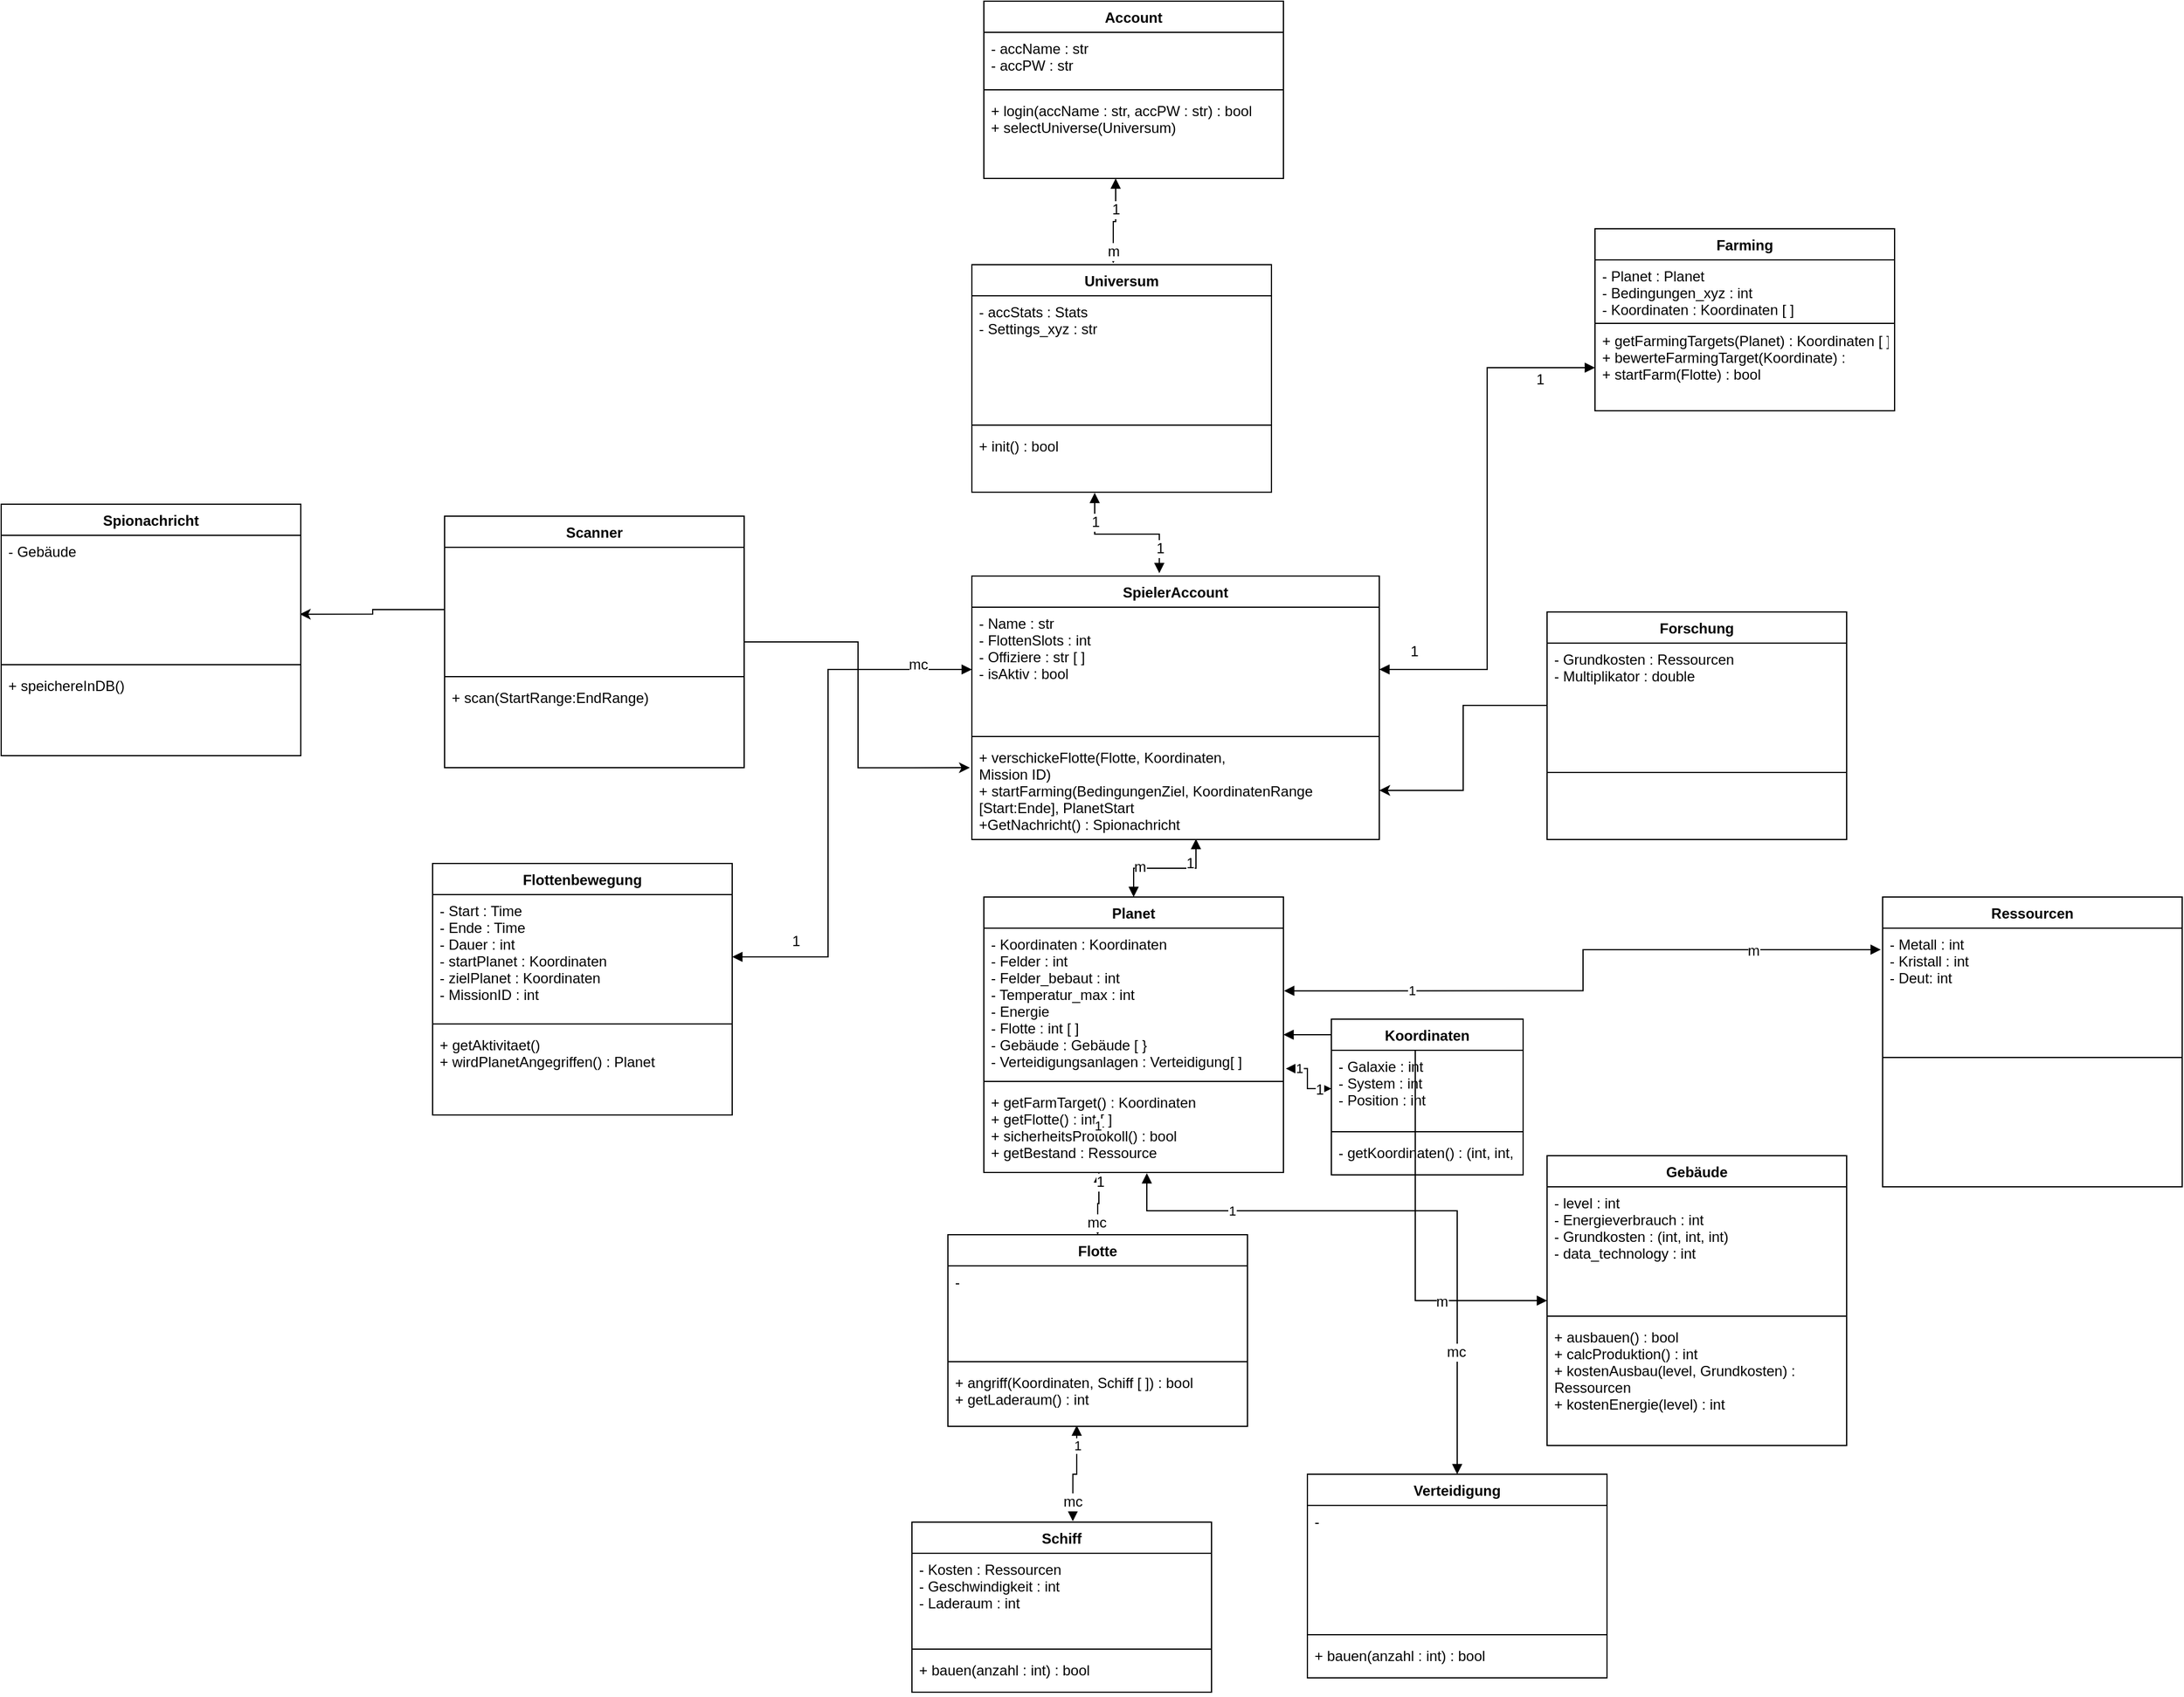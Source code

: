 <mxfile version="12.6.5" type="device"><diagram name="Page-1" id="e7e014a7-5840-1c2e-5031-d8a46d1fe8dd"><mxGraphModel dx="1886" dy="1606" grid="1" gridSize="10" guides="1" tooltips="1" connect="1" arrows="1" fold="1" page="0" pageScale="1" pageWidth="1169" pageHeight="826" background="#ffffff" math="0" shadow="0"><root><mxCell id="0"/><mxCell id="1" parent="0"/><mxCell id="jIY0R9k1WC5agwst_tWj-40" value="" style="edgeStyle=orthogonalEdgeStyle;rounded=0;orthogonalLoop=1;jettySize=auto;html=1;startArrow=block;startFill=1;endArrow=block;endFill=1;exitX=0.55;exitY=0.994;exitDx=0;exitDy=0;exitPerimeter=0;" parent="1" source="P64U0R8fJc3eR1nAm_Cf-51" target="jIY0R9k1WC5agwst_tWj-36" edge="1"><mxGeometry relative="1" as="geometry"/></mxCell><mxCell id="jIY0R9k1WC5agwst_tWj-41" value="m" style="text;html=1;align=center;verticalAlign=middle;resizable=0;points=[];labelBackgroundColor=#ffffff;" parent="jIY0R9k1WC5agwst_tWj-40" vertex="1" connectable="0"><mxGeometry x="0.779" y="1" relative="1" as="geometry"><mxPoint x="4" y="-14" as="offset"/></mxGeometry></mxCell><mxCell id="jIY0R9k1WC5agwst_tWj-42" value="1" style="text;html=1;align=center;verticalAlign=middle;resizable=0;points=[];labelBackgroundColor=#ffffff;" parent="jIY0R9k1WC5agwst_tWj-40" vertex="1" connectable="0"><mxGeometry x="-0.877" y="2" relative="1" as="geometry"><mxPoint x="-7" y="14" as="offset"/></mxGeometry></mxCell><object label="Account" id="jIY0R9k1WC5agwst_tWj-2"><mxCell style="swimlane;fontStyle=1;align=center;verticalAlign=top;childLayout=stackLayout;horizontal=1;startSize=26;horizontalStack=0;resizeParent=1;resizeParentMax=0;resizeLast=0;collapsible=1;marginBottom=0;" parent="1" vertex="1"><mxGeometry x="20" y="-720" width="250" height="148" as="geometry"><mxRectangle x="425" y="120" width="100" height="26" as="alternateBounds"/></mxGeometry></mxCell></object><mxCell id="jIY0R9k1WC5agwst_tWj-3" value="- accName : str&#10;- accPW : str" style="text;strokeColor=none;fillColor=none;align=left;verticalAlign=top;spacingLeft=4;spacingRight=4;overflow=hidden;rotatable=0;points=[[0,0.5],[1,0.5]];portConstraint=eastwest;" parent="jIY0R9k1WC5agwst_tWj-2" vertex="1"><mxGeometry y="26" width="250" height="44" as="geometry"/></mxCell><mxCell id="jIY0R9k1WC5agwst_tWj-4" value="" style="line;strokeWidth=1;fillColor=none;align=left;verticalAlign=middle;spacingTop=-1;spacingLeft=3;spacingRight=3;rotatable=0;labelPosition=right;points=[];portConstraint=eastwest;" parent="jIY0R9k1WC5agwst_tWj-2" vertex="1"><mxGeometry y="70" width="250" height="8" as="geometry"/></mxCell><mxCell id="jIY0R9k1WC5agwst_tWj-5" value="+ login(accName : str, accPW : str) : bool&#10;+ selectUniverse(Universum)" style="text;strokeColor=none;fillColor=none;align=left;verticalAlign=top;spacingLeft=4;spacingRight=4;overflow=hidden;rotatable=0;points=[[0,0.5],[1,0.5]];portConstraint=eastwest;" parent="jIY0R9k1WC5agwst_tWj-2" vertex="1"><mxGeometry y="78" width="250" height="70" as="geometry"/></mxCell><mxCell id="jIY0R9k1WC5agwst_tWj-47" value="1" style="edgeStyle=orthogonalEdgeStyle;rounded=0;orthogonalLoop=1;jettySize=auto;html=1;startArrow=block;startFill=1;endArrow=block;endFill=1;" parent="1" source="jIY0R9k1WC5agwst_tWj-36" target="jIY0R9k1WC5agwst_tWj-51" edge="1"><mxGeometry x="-0.6" relative="1" as="geometry"><mxPoint as="offset"/></mxGeometry></mxCell><mxCell id="jIY0R9k1WC5agwst_tWj-48" value="m" style="text;html=1;align=center;verticalAlign=middle;resizable=0;points=[];labelBackgroundColor=#ffffff;" parent="jIY0R9k1WC5agwst_tWj-47" vertex="1" connectable="0"><mxGeometry x="0.6" y="-1" relative="1" as="geometry"><mxPoint as="offset"/></mxGeometry></mxCell><object label="Planet" id="jIY0R9k1WC5agwst_tWj-36"><mxCell style="swimlane;fontStyle=1;align=center;verticalAlign=top;childLayout=stackLayout;horizontal=1;startSize=26;horizontalStack=0;resizeParent=1;resizeParentMax=0;resizeLast=0;collapsible=1;marginBottom=0;" parent="1" vertex="1"><mxGeometry x="20" y="28" width="250" height="230" as="geometry"><mxRectangle x="425" y="120" width="100" height="26" as="alternateBounds"/></mxGeometry></mxCell></object><mxCell id="jIY0R9k1WC5agwst_tWj-37" value="- Koordinaten : Koordinaten&#10;- Felder : int&#10;- Felder_bebaut : int&#10;- Temperatur_max : int&#10;- Energie&#10;- Flotte : int [ ]&#10;- Gebäude : Gebäude [ }&#10;- Verteidigungsanlagen : Verteidigung[ ]&#10;" style="text;strokeColor=none;fillColor=none;align=left;verticalAlign=top;spacingLeft=4;spacingRight=4;overflow=hidden;rotatable=0;points=[[0,0.5],[1,0.5]];portConstraint=eastwest;" parent="jIY0R9k1WC5agwst_tWj-36" vertex="1"><mxGeometry y="26" width="250" height="124" as="geometry"/></mxCell><mxCell id="jIY0R9k1WC5agwst_tWj-38" value="" style="line;strokeWidth=1;fillColor=none;align=left;verticalAlign=middle;spacingTop=-1;spacingLeft=3;spacingRight=3;rotatable=0;labelPosition=right;points=[];portConstraint=eastwest;" parent="jIY0R9k1WC5agwst_tWj-36" vertex="1"><mxGeometry y="150" width="250" height="8" as="geometry"/></mxCell><mxCell id="jIY0R9k1WC5agwst_tWj-39" value="+ getFarmTarget() : Koordinaten&#10;+ getFlotte() : int [ ]&#10;+ sicherheitsProtokoll() : bool&#10;+ getBestand : Ressource&#10;" style="text;strokeColor=none;fillColor=none;align=left;verticalAlign=top;spacingLeft=4;spacingRight=4;overflow=hidden;rotatable=0;points=[[0,0.5],[1,0.5]];portConstraint=eastwest;" parent="jIY0R9k1WC5agwst_tWj-36" vertex="1"><mxGeometry y="158" width="250" height="72" as="geometry"/></mxCell><object label="Flottenbewegung" id="jIY0R9k1WC5agwst_tWj-104"><mxCell style="swimlane;fontStyle=1;align=center;verticalAlign=top;childLayout=stackLayout;horizontal=1;startSize=26;horizontalStack=0;resizeParent=1;resizeParentMax=0;resizeLast=0;collapsible=1;marginBottom=0;" parent="1" vertex="1"><mxGeometry x="-440" width="250" height="210" as="geometry"><mxRectangle x="425" y="120" width="100" height="26" as="alternateBounds"/></mxGeometry></mxCell></object><mxCell id="jIY0R9k1WC5agwst_tWj-105" value="- Start : Time&#10;- Ende : Time&#10;- Dauer : int&#10;- startPlanet : Koordinaten&#10;- zielPlanet : Koordinaten&#10;- MissionID : int" style="text;strokeColor=none;fillColor=none;align=left;verticalAlign=top;spacingLeft=4;spacingRight=4;overflow=hidden;rotatable=0;points=[[0,0.5],[1,0.5]];portConstraint=eastwest;" parent="jIY0R9k1WC5agwst_tWj-104" vertex="1"><mxGeometry y="26" width="250" height="104" as="geometry"/></mxCell><mxCell id="jIY0R9k1WC5agwst_tWj-106" value="" style="line;strokeWidth=1;fillColor=none;align=left;verticalAlign=middle;spacingTop=-1;spacingLeft=3;spacingRight=3;rotatable=0;labelPosition=right;points=[];portConstraint=eastwest;" parent="jIY0R9k1WC5agwst_tWj-104" vertex="1"><mxGeometry y="130" width="250" height="8" as="geometry"/></mxCell><mxCell id="jIY0R9k1WC5agwst_tWj-107" value="+ getAktivitaet()&#10;+ wirdPlanetAngegriffen() : Planet&#10;" style="text;strokeColor=none;fillColor=none;align=left;verticalAlign=top;spacingLeft=4;spacingRight=4;overflow=hidden;rotatable=0;points=[[0,0.5],[1,0.5]];portConstraint=eastwest;" parent="jIY0R9k1WC5agwst_tWj-104" vertex="1"><mxGeometry y="138" width="250" height="72" as="geometry"/></mxCell><object label="Gebäude" id="jIY0R9k1WC5agwst_tWj-51"><mxCell style="swimlane;fontStyle=1;align=center;verticalAlign=top;childLayout=stackLayout;horizontal=1;startSize=26;horizontalStack=0;resizeParent=1;resizeParentMax=0;resizeLast=0;collapsible=1;marginBottom=0;" parent="1" vertex="1"><mxGeometry x="490" y="244" width="250" height="242" as="geometry"><mxRectangle x="425" y="120" width="100" height="26" as="alternateBounds"/></mxGeometry></mxCell></object><mxCell id="jIY0R9k1WC5agwst_tWj-52" value="- level : int&#10;- Energieverbrauch : int&#10;- Grundkosten : (int, int, int)&#10;- data_technology : int" style="text;strokeColor=none;fillColor=none;align=left;verticalAlign=top;spacingLeft=4;spacingRight=4;overflow=hidden;rotatable=0;points=[[0,0.5],[1,0.5]];portConstraint=eastwest;" parent="jIY0R9k1WC5agwst_tWj-51" vertex="1"><mxGeometry y="26" width="250" height="104" as="geometry"/></mxCell><mxCell id="jIY0R9k1WC5agwst_tWj-77" value="" style="line;strokeWidth=1;fillColor=none;align=left;verticalAlign=middle;spacingTop=-1;spacingLeft=3;spacingRight=3;rotatable=0;labelPosition=right;points=[];portConstraint=eastwest;" parent="jIY0R9k1WC5agwst_tWj-51" vertex="1"><mxGeometry y="130" width="250" height="8" as="geometry"/></mxCell><mxCell id="jIY0R9k1WC5agwst_tWj-75" value="+ ausbauen() : bool&#10;+ calcProduktion() : int&#10;+ kostenAusbau(level, Grundkosten) : &#10;Ressourcen&#10;+ kostenEnergie(level) : int" style="text;strokeColor=none;fillColor=none;align=left;verticalAlign=top;spacingLeft=4;spacingRight=4;overflow=hidden;rotatable=0;points=[[0,0.5],[1,0.5]];portConstraint=eastwest;" parent="jIY0R9k1WC5agwst_tWj-51" vertex="1"><mxGeometry y="138" width="250" height="104" as="geometry"/></mxCell><object label="Verteidigung" id="jIY0R9k1WC5agwst_tWj-78"><mxCell style="swimlane;fontStyle=1;align=center;verticalAlign=top;childLayout=stackLayout;horizontal=1;startSize=26;horizontalStack=0;resizeParent=1;resizeParentMax=0;resizeLast=0;collapsible=1;marginBottom=0;" parent="1" vertex="1"><mxGeometry x="290" y="510" width="250" height="170" as="geometry"><mxRectangle x="425" y="120" width="100" height="26" as="alternateBounds"/></mxGeometry></mxCell></object><mxCell id="jIY0R9k1WC5agwst_tWj-79" value="-" style="text;strokeColor=none;fillColor=none;align=left;verticalAlign=top;spacingLeft=4;spacingRight=4;overflow=hidden;rotatable=0;points=[[0,0.5],[1,0.5]];portConstraint=eastwest;" parent="jIY0R9k1WC5agwst_tWj-78" vertex="1"><mxGeometry y="26" width="250" height="104" as="geometry"/></mxCell><mxCell id="jIY0R9k1WC5agwst_tWj-80" value="" style="line;strokeWidth=1;fillColor=none;align=left;verticalAlign=middle;spacingTop=-1;spacingLeft=3;spacingRight=3;rotatable=0;labelPosition=right;points=[];portConstraint=eastwest;" parent="jIY0R9k1WC5agwst_tWj-78" vertex="1"><mxGeometry y="130" width="250" height="8" as="geometry"/></mxCell><mxCell id="jIY0R9k1WC5agwst_tWj-81" value="+ bauen(anzahl : int) : bool" style="text;strokeColor=none;fillColor=none;align=left;verticalAlign=top;spacingLeft=4;spacingRight=4;overflow=hidden;rotatable=0;points=[[0,0.5],[1,0.5]];portConstraint=eastwest;" parent="jIY0R9k1WC5agwst_tWj-78" vertex="1"><mxGeometry y="138" width="250" height="32" as="geometry"/></mxCell><object label="Schiff" id="jIY0R9k1WC5agwst_tWj-83"><mxCell style="swimlane;fontStyle=1;align=center;verticalAlign=top;childLayout=stackLayout;horizontal=1;startSize=26;horizontalStack=0;resizeParent=1;resizeParentMax=0;resizeLast=0;collapsible=1;marginBottom=0;" parent="1" vertex="1"><mxGeometry x="-40" y="550" width="250" height="142" as="geometry"><mxRectangle x="425" y="120" width="100" height="26" as="alternateBounds"/></mxGeometry></mxCell></object><mxCell id="jIY0R9k1WC5agwst_tWj-84" value="- Kosten : Ressourcen&#10;- Geschwindigkeit : int&#10;- Laderaum : int" style="text;strokeColor=none;fillColor=none;align=left;verticalAlign=top;spacingLeft=4;spacingRight=4;overflow=hidden;rotatable=0;points=[[0,0.5],[1,0.5]];portConstraint=eastwest;" parent="jIY0R9k1WC5agwst_tWj-83" vertex="1"><mxGeometry y="26" width="250" height="76" as="geometry"/></mxCell><mxCell id="jIY0R9k1WC5agwst_tWj-85" value="" style="line;strokeWidth=1;fillColor=none;align=left;verticalAlign=middle;spacingTop=-1;spacingLeft=3;spacingRight=3;rotatable=0;labelPosition=right;points=[];portConstraint=eastwest;" parent="jIY0R9k1WC5agwst_tWj-83" vertex="1"><mxGeometry y="102" width="250" height="8" as="geometry"/></mxCell><mxCell id="jIY0R9k1WC5agwst_tWj-86" value="+ bauen(anzahl : int) : bool" style="text;strokeColor=none;fillColor=none;align=left;verticalAlign=top;spacingLeft=4;spacingRight=4;overflow=hidden;rotatable=0;points=[[0,0.5],[1,0.5]];portConstraint=eastwest;" parent="jIY0R9k1WC5agwst_tWj-83" vertex="1"><mxGeometry y="110" width="250" height="32" as="geometry"/></mxCell><object label="Universum" id="P64U0R8fJc3eR1nAm_Cf-1"><mxCell style="swimlane;fontStyle=1;align=center;verticalAlign=top;childLayout=stackLayout;horizontal=1;startSize=26;horizontalStack=0;resizeParent=1;resizeParentMax=0;resizeLast=0;collapsible=1;marginBottom=0;" parent="1" vertex="1"><mxGeometry x="10" y="-500" width="250" height="190" as="geometry"><mxRectangle x="425" y="120" width="100" height="26" as="alternateBounds"/></mxGeometry></mxCell></object><mxCell id="P64U0R8fJc3eR1nAm_Cf-2" value="- accStats : Stats&#10;- Settings_xyz : str" style="text;strokeColor=none;fillColor=none;align=left;verticalAlign=top;spacingLeft=4;spacingRight=4;overflow=hidden;rotatable=0;points=[[0,0.5],[1,0.5]];portConstraint=eastwest;" parent="P64U0R8fJc3eR1nAm_Cf-1" vertex="1"><mxGeometry y="26" width="250" height="104" as="geometry"/></mxCell><mxCell id="P64U0R8fJc3eR1nAm_Cf-3" value="" style="line;strokeWidth=1;fillColor=none;align=left;verticalAlign=middle;spacingTop=-1;spacingLeft=3;spacingRight=3;rotatable=0;labelPosition=right;points=[];portConstraint=eastwest;" parent="P64U0R8fJc3eR1nAm_Cf-1" vertex="1"><mxGeometry y="130" width="250" height="8" as="geometry"/></mxCell><mxCell id="P64U0R8fJc3eR1nAm_Cf-5" value="+ init() : bool" style="text;strokeColor=none;fillColor=none;align=left;verticalAlign=top;spacingLeft=4;spacingRight=4;overflow=hidden;rotatable=0;points=[[0,0.5],[1,0.5]];portConstraint=eastwest;" parent="P64U0R8fJc3eR1nAm_Cf-1" vertex="1"><mxGeometry y="138" width="250" height="52" as="geometry"/></mxCell><mxCell id="P64U0R8fJc3eR1nAm_Cf-6" value="" style="edgeStyle=orthogonalEdgeStyle;rounded=0;orthogonalLoop=1;jettySize=auto;html=1;startArrow=block;startFill=1;endArrow=block;endFill=1;exitX=0.472;exitY=-0.006;exitDx=0;exitDy=0;exitPerimeter=0;entryX=0.44;entryY=1;entryDx=0;entryDy=0;entryPerimeter=0;" parent="1" source="P64U0R8fJc3eR1nAm_Cf-1" target="jIY0R9k1WC5agwst_tWj-5" edge="1"><mxGeometry relative="1" as="geometry"><mxPoint x="347.47" y="-110.004" as="sourcePoint"/><mxPoint x="124.25" y="-157.636" as="targetPoint"/></mxGeometry></mxCell><mxCell id="P64U0R8fJc3eR1nAm_Cf-7" value="1" style="text;html=1;align=center;verticalAlign=middle;resizable=0;points=[];labelBackgroundColor=#ffffff;" parent="P64U0R8fJc3eR1nAm_Cf-6" vertex="1" connectable="0"><mxGeometry x="0.779" y="1" relative="1" as="geometry"><mxPoint x="1" y="18.31" as="offset"/></mxGeometry></mxCell><mxCell id="P64U0R8fJc3eR1nAm_Cf-8" value="m" style="text;html=1;align=center;verticalAlign=middle;resizable=0;points=[];labelBackgroundColor=#ffffff;" parent="P64U0R8fJc3eR1nAm_Cf-6" vertex="1" connectable="0"><mxGeometry x="-0.877" y="2" relative="1" as="geometry"><mxPoint x="2" y="-6.09" as="offset"/></mxGeometry></mxCell><mxCell id="P64U0R8fJc3eR1nAm_Cf-9" value="1" style="edgeStyle=orthogonalEdgeStyle;rounded=0;orthogonalLoop=1;jettySize=auto;html=1;startArrow=block;startFill=1;endArrow=block;endFill=1;exitX=1.002;exitY=0.422;exitDx=0;exitDy=0;exitPerimeter=0;entryX=-0.006;entryY=0.173;entryDx=0;entryDy=0;entryPerimeter=0;" parent="1" source="jIY0R9k1WC5agwst_tWj-37" target="P64U0R8fJc3eR1nAm_Cf-12" edge="1"><mxGeometry x="-0.6" relative="1" as="geometry"><mxPoint as="offset"/><mxPoint x="320" y="70.004" as="sourcePoint"/><mxPoint x="880" y="70" as="targetPoint"/></mxGeometry></mxCell><mxCell id="P64U0R8fJc3eR1nAm_Cf-10" value="m" style="text;html=1;align=center;verticalAlign=middle;resizable=0;points=[];labelBackgroundColor=#ffffff;" parent="P64U0R8fJc3eR1nAm_Cf-9" vertex="1" connectable="0"><mxGeometry x="0.6" y="-1" relative="1" as="geometry"><mxPoint as="offset"/></mxGeometry></mxCell><object label="Ressourcen" id="P64U0R8fJc3eR1nAm_Cf-11"><mxCell style="swimlane;fontStyle=1;align=center;verticalAlign=top;childLayout=stackLayout;horizontal=1;startSize=26;horizontalStack=0;resizeParent=1;resizeParentMax=0;resizeLast=0;collapsible=1;marginBottom=0;" parent="1" vertex="1"><mxGeometry x="770" y="28" width="250" height="242" as="geometry"><mxRectangle x="425" y="120" width="100" height="26" as="alternateBounds"/></mxGeometry></mxCell></object><mxCell id="P64U0R8fJc3eR1nAm_Cf-12" value="- Metall : int&#10;- Kristall : int&#10;- Deut: int" style="text;strokeColor=none;fillColor=none;align=left;verticalAlign=top;spacingLeft=4;spacingRight=4;overflow=hidden;rotatable=0;points=[[0,0.5],[1,0.5]];portConstraint=eastwest;" parent="P64U0R8fJc3eR1nAm_Cf-11" vertex="1"><mxGeometry y="26" width="250" height="104" as="geometry"/></mxCell><mxCell id="P64U0R8fJc3eR1nAm_Cf-13" value="" style="line;strokeWidth=1;fillColor=none;align=left;verticalAlign=middle;spacingTop=-1;spacingLeft=3;spacingRight=3;rotatable=0;labelPosition=right;points=[];portConstraint=eastwest;" parent="P64U0R8fJc3eR1nAm_Cf-11" vertex="1"><mxGeometry y="130" width="250" height="8" as="geometry"/></mxCell><mxCell id="P64U0R8fJc3eR1nAm_Cf-14" value=" " style="text;strokeColor=none;fillColor=none;align=left;verticalAlign=top;spacingLeft=4;spacingRight=4;overflow=hidden;rotatable=0;points=[[0,0.5],[1,0.5]];portConstraint=eastwest;" parent="P64U0R8fJc3eR1nAm_Cf-11" vertex="1"><mxGeometry y="138" width="250" height="104" as="geometry"/></mxCell><object label="Koordinaten" id="P64U0R8fJc3eR1nAm_Cf-15"><mxCell style="swimlane;fontStyle=1;align=center;verticalAlign=top;childLayout=stackLayout;horizontal=1;startSize=26;horizontalStack=0;resizeParent=1;resizeParentMax=0;resizeLast=0;collapsible=1;marginBottom=0;" parent="1" vertex="1"><mxGeometry x="310" y="130" width="160" height="130" as="geometry"><mxRectangle x="425" y="120" width="100" height="26" as="alternateBounds"/></mxGeometry></mxCell></object><mxCell id="P64U0R8fJc3eR1nAm_Cf-16" value="- Galaxie : int&#10;- System : int&#10;- Position : int" style="text;strokeColor=none;fillColor=none;align=left;verticalAlign=top;spacingLeft=4;spacingRight=4;overflow=hidden;rotatable=0;points=[[0,0.5],[1,0.5]];portConstraint=eastwest;" parent="P64U0R8fJc3eR1nAm_Cf-15" vertex="1"><mxGeometry y="26" width="160" height="64" as="geometry"/></mxCell><mxCell id="P64U0R8fJc3eR1nAm_Cf-17" value="" style="line;strokeWidth=1;fillColor=none;align=left;verticalAlign=middle;spacingTop=-1;spacingLeft=3;spacingRight=3;rotatable=0;labelPosition=right;points=[];portConstraint=eastwest;" parent="P64U0R8fJc3eR1nAm_Cf-15" vertex="1"><mxGeometry y="90" width="160" height="8" as="geometry"/></mxCell><mxCell id="P64U0R8fJc3eR1nAm_Cf-18" value="- getKoordinaten() : (int, int, int)&#10;" style="text;strokeColor=none;fillColor=none;align=left;verticalAlign=top;spacingLeft=4;spacingRight=4;overflow=hidden;rotatable=0;points=[[0,0.5],[1,0.5]];portConstraint=eastwest;" parent="P64U0R8fJc3eR1nAm_Cf-15" vertex="1"><mxGeometry y="98" width="160" height="32" as="geometry"/></mxCell><mxCell id="P64U0R8fJc3eR1nAm_Cf-19" value="1" style="edgeStyle=orthogonalEdgeStyle;rounded=0;orthogonalLoop=1;jettySize=auto;html=1;startArrow=block;startFill=1;endArrow=block;endFill=1;exitX=1.008;exitY=0.946;exitDx=0;exitDy=0;exitPerimeter=0;" parent="1" source="jIY0R9k1WC5agwst_tWj-37" target="P64U0R8fJc3eR1nAm_Cf-16" edge="1"><mxGeometry x="-0.6" relative="1" as="geometry"><mxPoint as="offset"/><mxPoint x="280" y="115.034" as="sourcePoint"/><mxPoint x="625.034" y="254" as="targetPoint"/></mxGeometry></mxCell><mxCell id="P64U0R8fJc3eR1nAm_Cf-20" value="1" style="text;html=1;align=center;verticalAlign=middle;resizable=0;points=[];labelBackgroundColor=#ffffff;" parent="P64U0R8fJc3eR1nAm_Cf-19" vertex="1" connectable="0"><mxGeometry x="0.6" y="-1" relative="1" as="geometry"><mxPoint as="offset"/></mxGeometry></mxCell><mxCell id="P64U0R8fJc3eR1nAm_Cf-21" value="1" style="edgeStyle=orthogonalEdgeStyle;rounded=0;orthogonalLoop=1;jettySize=auto;html=1;startArrow=block;startFill=1;endArrow=block;endFill=1;entryX=0.537;entryY=-0.005;entryDx=0;entryDy=0;entryPerimeter=0;exitX=0.43;exitY=0.985;exitDx=0;exitDy=0;exitPerimeter=0;" parent="1" source="P64U0R8fJc3eR1nAm_Cf-27" target="jIY0R9k1WC5agwst_tWj-83" edge="1"><mxGeometry x="-0.6" relative="1" as="geometry"><mxPoint as="offset"/><mxPoint x="330" y="440" as="sourcePoint"/><mxPoint x="168" y="273.62" as="targetPoint"/></mxGeometry></mxCell><mxCell id="P64U0R8fJc3eR1nAm_Cf-22" value="mc" style="text;html=1;align=center;verticalAlign=middle;resizable=0;points=[];labelBackgroundColor=#ffffff;" parent="P64U0R8fJc3eR1nAm_Cf-21" vertex="1" connectable="0"><mxGeometry x="0.6" y="-1" relative="1" as="geometry"><mxPoint as="offset"/></mxGeometry></mxCell><object label="Flotte" id="P64U0R8fJc3eR1nAm_Cf-24"><mxCell style="swimlane;fontStyle=1;align=center;verticalAlign=top;childLayout=stackLayout;horizontal=1;startSize=26;horizontalStack=0;resizeParent=1;resizeParentMax=0;resizeLast=0;collapsible=1;marginBottom=0;" parent="1" vertex="1"><mxGeometry x="-10" y="310" width="250" height="160" as="geometry"><mxRectangle x="425" y="120" width="100" height="26" as="alternateBounds"/></mxGeometry></mxCell></object><mxCell id="P64U0R8fJc3eR1nAm_Cf-25" value="- " style="text;strokeColor=none;fillColor=none;align=left;verticalAlign=top;spacingLeft=4;spacingRight=4;overflow=hidden;rotatable=0;points=[[0,0.5],[1,0.5]];portConstraint=eastwest;" parent="P64U0R8fJc3eR1nAm_Cf-24" vertex="1"><mxGeometry y="26" width="250" height="76" as="geometry"/></mxCell><mxCell id="P64U0R8fJc3eR1nAm_Cf-26" value="" style="line;strokeWidth=1;fillColor=none;align=left;verticalAlign=middle;spacingTop=-1;spacingLeft=3;spacingRight=3;rotatable=0;labelPosition=right;points=[];portConstraint=eastwest;" parent="P64U0R8fJc3eR1nAm_Cf-24" vertex="1"><mxGeometry y="102" width="250" height="8" as="geometry"/></mxCell><mxCell id="P64U0R8fJc3eR1nAm_Cf-27" value="+ angriff(Koordinaten, Schiff [ ]) : bool&#10;+ getLaderaum() : int" style="text;strokeColor=none;fillColor=none;align=left;verticalAlign=top;spacingLeft=4;spacingRight=4;overflow=hidden;rotatable=0;points=[[0,0.5],[1,0.5]];portConstraint=eastwest;" parent="P64U0R8fJc3eR1nAm_Cf-24" vertex="1"><mxGeometry y="110" width="250" height="50" as="geometry"/></mxCell><mxCell id="P64U0R8fJc3eR1nAm_Cf-28" value="1" style="edgeStyle=orthogonalEdgeStyle;rounded=0;orthogonalLoop=1;jettySize=auto;html=1;startArrow=block;startFill=1;endArrow=block;endFill=1;exitX=0.544;exitY=1.009;exitDx=0;exitDy=0;exitPerimeter=0;entryX=0.5;entryY=0;entryDx=0;entryDy=0;" parent="1" source="jIY0R9k1WC5agwst_tWj-39" target="jIY0R9k1WC5agwst_tWj-78" edge="1"><mxGeometry x="-0.6" relative="1" as="geometry"><mxPoint as="offset"/><mxPoint x="330" y="340.004" as="sourcePoint"/><mxPoint x="334.25" y="427.29" as="targetPoint"/><Array as="points"><mxPoint x="156" y="290"/><mxPoint x="415" y="290"/></Array></mxGeometry></mxCell><mxCell id="P64U0R8fJc3eR1nAm_Cf-29" value="mc" style="text;html=1;align=center;verticalAlign=middle;resizable=0;points=[];labelBackgroundColor=#ffffff;" parent="P64U0R8fJc3eR1nAm_Cf-28" vertex="1" connectable="0"><mxGeometry x="0.6" y="-1" relative="1" as="geometry"><mxPoint as="offset"/></mxGeometry></mxCell><mxCell id="P64U0R8fJc3eR1nAm_Cf-30" value="1" style="edgeStyle=orthogonalEdgeStyle;rounded=0;orthogonalLoop=1;jettySize=auto;html=1;startArrow=block;startFill=1;endArrow=block;endFill=1;exitX=0.384;exitY=0.999;exitDx=0;exitDy=0;exitPerimeter=0;" parent="1" source="jIY0R9k1WC5agwst_tWj-39" target="P64U0R8fJc3eR1nAm_Cf-24" edge="1"><mxGeometry x="0.014" y="-65" relative="1" as="geometry"><mxPoint x="65" y="-65" as="offset"/><mxPoint x="115" y="270" as="sourcePoint"/><mxPoint x="119" y="520" as="targetPoint"/></mxGeometry></mxCell><mxCell id="P64U0R8fJc3eR1nAm_Cf-31" value="mc" style="text;html=1;align=center;verticalAlign=middle;resizable=0;points=[];labelBackgroundColor=#ffffff;" parent="P64U0R8fJc3eR1nAm_Cf-30" vertex="1" connectable="0"><mxGeometry x="0.6" y="-1" relative="1" as="geometry"><mxPoint as="offset"/></mxGeometry></mxCell><mxCell id="P64U0R8fJc3eR1nAm_Cf-55" value="1" style="text;html=1;align=center;verticalAlign=middle;resizable=0;points=[];labelBackgroundColor=#ffffff;" parent="P64U0R8fJc3eR1nAm_Cf-30" vertex="1" connectable="0"><mxGeometry x="-0.692" y="1" relative="1" as="geometry"><mxPoint as="offset"/></mxGeometry></mxCell><object label="Farming" id="P64U0R8fJc3eR1nAm_Cf-40"><mxCell style="swimlane;fontStyle=1;align=center;verticalAlign=top;childLayout=stackLayout;horizontal=1;startSize=26;horizontalStack=0;resizeParent=1;resizeParentMax=0;resizeLast=0;collapsible=1;marginBottom=0;" parent="1" vertex="1"><mxGeometry x="530" y="-530" width="250" height="152" as="geometry"><mxRectangle x="425" y="120" width="100" height="26" as="alternateBounds"/></mxGeometry></mxCell></object><mxCell id="P64U0R8fJc3eR1nAm_Cf-60" value="- Planet : Planet&#10;- Bedingungen_xyz : int&#10;- Koordinaten : Koordinaten [ ]" style="text;strokeColor=none;fillColor=none;align=left;verticalAlign=top;spacingLeft=4;spacingRight=4;overflow=hidden;rotatable=0;points=[[0,0.5],[1,0.5]];portConstraint=eastwest;" parent="P64U0R8fJc3eR1nAm_Cf-40" vertex="1"><mxGeometry y="26" width="250" height="52" as="geometry"/></mxCell><mxCell id="P64U0R8fJc3eR1nAm_Cf-42" value="" style="line;strokeWidth=1;fillColor=none;align=left;verticalAlign=middle;spacingTop=-1;spacingLeft=3;spacingRight=3;rotatable=0;labelPosition=right;points=[];portConstraint=eastwest;" parent="P64U0R8fJc3eR1nAm_Cf-40" vertex="1"><mxGeometry y="78" width="250" height="2" as="geometry"/></mxCell><mxCell id="P64U0R8fJc3eR1nAm_Cf-43" value="+ getFarmingTargets(Planet) : Koordinaten [ ]&#10;+ bewerteFarmingTarget(Koordinate) : &#10;+ startFarm(Flotte) : bool" style="text;strokeColor=none;fillColor=none;align=left;verticalAlign=top;spacingLeft=4;spacingRight=4;overflow=hidden;rotatable=0;points=[[0,0.5],[1,0.5]];portConstraint=eastwest;" parent="P64U0R8fJc3eR1nAm_Cf-40" vertex="1"><mxGeometry y="80" width="250" height="72" as="geometry"/></mxCell><object label="SpielerAccount" id="P64U0R8fJc3eR1nAm_Cf-48"><mxCell style="swimlane;fontStyle=1;align=center;verticalAlign=top;childLayout=stackLayout;horizontal=1;startSize=26;horizontalStack=0;resizeParent=1;resizeParentMax=0;resizeLast=0;collapsible=1;marginBottom=0;" parent="1" vertex="1"><mxGeometry x="10" y="-240" width="340" height="220" as="geometry"><mxRectangle x="425" y="120" width="100" height="26" as="alternateBounds"/></mxGeometry></mxCell></object><mxCell id="P64U0R8fJc3eR1nAm_Cf-49" value="- Name : str&#10;- FlottenSlots : int&#10;- Offiziere : str [ ]&#10;- isAktiv : bool" style="text;strokeColor=none;fillColor=none;align=left;verticalAlign=top;spacingLeft=4;spacingRight=4;overflow=hidden;rotatable=0;points=[[0,0.5],[1,0.5]];portConstraint=eastwest;" parent="P64U0R8fJc3eR1nAm_Cf-48" vertex="1"><mxGeometry y="26" width="340" height="104" as="geometry"/></mxCell><mxCell id="P64U0R8fJc3eR1nAm_Cf-50" value="" style="line;strokeWidth=1;fillColor=none;align=left;verticalAlign=middle;spacingTop=-1;spacingLeft=3;spacingRight=3;rotatable=0;labelPosition=right;points=[];portConstraint=eastwest;" parent="P64U0R8fJc3eR1nAm_Cf-48" vertex="1"><mxGeometry y="130" width="340" height="8" as="geometry"/></mxCell><mxCell id="P64U0R8fJc3eR1nAm_Cf-51" value="+ verschickeFlotte(Flotte, Koordinaten, &#10;Mission ID)&#10;+ startFarming(BedingungenZiel, KoordinatenRange &#10;[Start:Ende], PlanetStart&#10;+GetNachricht() : Spionachricht" style="text;strokeColor=none;fillColor=none;align=left;verticalAlign=top;spacingLeft=4;spacingRight=4;overflow=hidden;rotatable=0;points=[[0,0.5],[1,0.5]];portConstraint=eastwest;" parent="P64U0R8fJc3eR1nAm_Cf-48" vertex="1"><mxGeometry y="138" width="340" height="82" as="geometry"/></mxCell><mxCell id="P64U0R8fJc3eR1nAm_Cf-44" value="" style="edgeStyle=orthogonalEdgeStyle;rounded=0;orthogonalLoop=1;jettySize=auto;html=1;startArrow=block;startFill=1;endArrow=block;endFill=1;exitX=0;exitY=0.5;exitDx=0;exitDy=0;entryX=1;entryY=0.5;entryDx=0;entryDy=0;" parent="1" source="P64U0R8fJc3eR1nAm_Cf-49" target="jIY0R9k1WC5agwst_tWj-105" edge="1"><mxGeometry relative="1" as="geometry"><mxPoint x="148.25" y="-75.912" as="sourcePoint"/><mxPoint x="-90" y="-160" as="targetPoint"/><Array as="points"><mxPoint x="-110" y="-162"/><mxPoint x="-110" y="78"/></Array></mxGeometry></mxCell><mxCell id="P64U0R8fJc3eR1nAm_Cf-45" value="1" style="text;html=1;align=center;verticalAlign=middle;resizable=0;points=[];labelBackgroundColor=#ffffff;" parent="P64U0R8fJc3eR1nAm_Cf-44" vertex="1" connectable="0"><mxGeometry x="0.779" y="1" relative="1" as="geometry"><mxPoint x="4" y="-14" as="offset"/></mxGeometry></mxCell><mxCell id="P64U0R8fJc3eR1nAm_Cf-46" value="mc" style="text;html=1;align=center;verticalAlign=middle;resizable=0;points=[];labelBackgroundColor=#ffffff;" parent="P64U0R8fJc3eR1nAm_Cf-44" vertex="1" connectable="0"><mxGeometry x="-0.877" y="2" relative="1" as="geometry"><mxPoint x="-18.25" y="-6.09" as="offset"/></mxGeometry></mxCell><mxCell id="P64U0R8fJc3eR1nAm_Cf-52" value="" style="edgeStyle=orthogonalEdgeStyle;rounded=0;orthogonalLoop=1;jettySize=auto;html=1;startArrow=block;startFill=1;endArrow=block;endFill=1;exitX=0.46;exitY=-0.011;exitDx=0;exitDy=0;exitPerimeter=0;entryX=0.41;entryY=1.01;entryDx=0;entryDy=0;entryPerimeter=0;" parent="1" source="P64U0R8fJc3eR1nAm_Cf-48" target="P64U0R8fJc3eR1nAm_Cf-5" edge="1"><mxGeometry relative="1" as="geometry"><mxPoint x="138" y="-491.14" as="sourcePoint"/><mxPoint x="140" y="-562" as="targetPoint"/></mxGeometry></mxCell><mxCell id="P64U0R8fJc3eR1nAm_Cf-53" value="1" style="text;html=1;align=center;verticalAlign=middle;resizable=0;points=[];labelBackgroundColor=#ffffff;" parent="P64U0R8fJc3eR1nAm_Cf-52" vertex="1" connectable="0"><mxGeometry x="0.779" y="1" relative="1" as="geometry"><mxPoint x="1" y="10.42" as="offset"/></mxGeometry></mxCell><mxCell id="P64U0R8fJc3eR1nAm_Cf-54" value="1" style="text;html=1;align=center;verticalAlign=middle;resizable=0;points=[];labelBackgroundColor=#ffffff;" parent="P64U0R8fJc3eR1nAm_Cf-52" vertex="1" connectable="0"><mxGeometry x="-0.877" y="2" relative="1" as="geometry"><mxPoint x="2" y="-12.91" as="offset"/></mxGeometry></mxCell><mxCell id="P64U0R8fJc3eR1nAm_Cf-56" value="" style="edgeStyle=orthogonalEdgeStyle;rounded=0;orthogonalLoop=1;jettySize=auto;html=1;startArrow=block;startFill=1;endArrow=block;endFill=1;entryX=0;entryY=0.5;entryDx=0;entryDy=0;" parent="1" source="P64U0R8fJc3eR1nAm_Cf-49" target="P64U0R8fJc3eR1nAm_Cf-43" edge="1"><mxGeometry relative="1" as="geometry"><mxPoint x="135" y="-232.09" as="sourcePoint"/><mxPoint x="122.5" y="-299.48" as="targetPoint"/><Array as="points"><mxPoint x="440" y="-162"/><mxPoint x="440" y="-414"/></Array></mxGeometry></mxCell><mxCell id="P64U0R8fJc3eR1nAm_Cf-57" value="1" style="text;html=1;align=center;verticalAlign=middle;resizable=0;points=[];labelBackgroundColor=#ffffff;" parent="P64U0R8fJc3eR1nAm_Cf-56" vertex="1" connectable="0"><mxGeometry x="0.779" y="1" relative="1" as="geometry"><mxPoint x="1" y="10.42" as="offset"/></mxGeometry></mxCell><mxCell id="P64U0R8fJc3eR1nAm_Cf-58" value="1" style="text;html=1;align=center;verticalAlign=middle;resizable=0;points=[];labelBackgroundColor=#ffffff;" parent="P64U0R8fJc3eR1nAm_Cf-56" vertex="1" connectable="0"><mxGeometry x="-0.877" y="2" relative="1" as="geometry"><mxPoint x="2" y="-12.91" as="offset"/></mxGeometry></mxCell><object label="Spionachricht" id="2duNdDrNK5cDayT-qUFY-1"><mxCell style="swimlane;fontStyle=1;align=center;verticalAlign=top;childLayout=stackLayout;horizontal=1;startSize=26;horizontalStack=0;resizeParent=1;resizeParentMax=0;resizeLast=0;collapsible=1;marginBottom=0;" parent="1" vertex="1"><mxGeometry x="-800" y="-300" width="250" height="210" as="geometry"><mxRectangle x="425" y="120" width="100" height="26" as="alternateBounds"/></mxGeometry></mxCell></object><mxCell id="2duNdDrNK5cDayT-qUFY-2" value="- Gebäude" style="text;strokeColor=none;fillColor=none;align=left;verticalAlign=top;spacingLeft=4;spacingRight=4;overflow=hidden;rotatable=0;points=[[0,0.5],[1,0.5]];portConstraint=eastwest;" parent="2duNdDrNK5cDayT-qUFY-1" vertex="1"><mxGeometry y="26" width="250" height="104" as="geometry"/></mxCell><mxCell id="2duNdDrNK5cDayT-qUFY-3" value="" style="line;strokeWidth=1;fillColor=none;align=left;verticalAlign=middle;spacingTop=-1;spacingLeft=3;spacingRight=3;rotatable=0;labelPosition=right;points=[];portConstraint=eastwest;" parent="2duNdDrNK5cDayT-qUFY-1" vertex="1"><mxGeometry y="130" width="250" height="8" as="geometry"/></mxCell><mxCell id="2duNdDrNK5cDayT-qUFY-4" value="+ speichereInDB()" style="text;strokeColor=none;fillColor=none;align=left;verticalAlign=top;spacingLeft=4;spacingRight=4;overflow=hidden;rotatable=0;points=[[0,0.5],[1,0.5]];portConstraint=eastwest;" parent="2duNdDrNK5cDayT-qUFY-1" vertex="1"><mxGeometry y="138" width="250" height="72" as="geometry"/></mxCell><mxCell id="2duNdDrNK5cDayT-qUFY-10" style="edgeStyle=orthogonalEdgeStyle;rounded=0;orthogonalLoop=1;jettySize=auto;html=1;entryX=-0.005;entryY=0.269;entryDx=0;entryDy=0;entryPerimeter=0;" parent="1" source="2duNdDrNK5cDayT-qUFY-6" target="P64U0R8fJc3eR1nAm_Cf-51" edge="1"><mxGeometry relative="1" as="geometry"/></mxCell><object label="Scanner" id="2duNdDrNK5cDayT-qUFY-6"><mxCell style="swimlane;fontStyle=1;align=center;verticalAlign=top;childLayout=stackLayout;horizontal=1;startSize=26;horizontalStack=0;resizeParent=1;resizeParentMax=0;resizeLast=0;collapsible=1;marginBottom=0;" parent="1" vertex="1"><mxGeometry x="-430" y="-290" width="250" height="210" as="geometry"><mxRectangle x="425" y="120" width="100" height="26" as="alternateBounds"/></mxGeometry></mxCell></object><mxCell id="2duNdDrNK5cDayT-qUFY-7" value=" " style="text;strokeColor=none;fillColor=none;align=left;verticalAlign=top;spacingLeft=4;spacingRight=4;overflow=hidden;rotatable=0;points=[[0,0.5],[1,0.5]];portConstraint=eastwest;" parent="2duNdDrNK5cDayT-qUFY-6" vertex="1"><mxGeometry y="26" width="250" height="104" as="geometry"/></mxCell><mxCell id="2duNdDrNK5cDayT-qUFY-8" value="" style="line;strokeWidth=1;fillColor=none;align=left;verticalAlign=middle;spacingTop=-1;spacingLeft=3;spacingRight=3;rotatable=0;labelPosition=right;points=[];portConstraint=eastwest;" parent="2duNdDrNK5cDayT-qUFY-6" vertex="1"><mxGeometry y="130" width="250" height="8" as="geometry"/></mxCell><mxCell id="2duNdDrNK5cDayT-qUFY-9" value="+ scan(StartRange:EndRange)" style="text;strokeColor=none;fillColor=none;align=left;verticalAlign=top;spacingLeft=4;spacingRight=4;overflow=hidden;rotatable=0;points=[[0,0.5],[1,0.5]];portConstraint=eastwest;" parent="2duNdDrNK5cDayT-qUFY-6" vertex="1"><mxGeometry y="138" width="250" height="72" as="geometry"/></mxCell><mxCell id="2duNdDrNK5cDayT-qUFY-11" style="edgeStyle=orthogonalEdgeStyle;rounded=0;orthogonalLoop=1;jettySize=auto;html=1;entryX=0.997;entryY=0.633;entryDx=0;entryDy=0;entryPerimeter=0;" parent="1" source="2duNdDrNK5cDayT-qUFY-7" target="2duNdDrNK5cDayT-qUFY-2" edge="1"><mxGeometry relative="1" as="geometry"/></mxCell><object label="Forschung&#10;" id="hRqkSEeOl28w9NaGxqWE-1"><mxCell style="swimlane;fontStyle=1;align=center;verticalAlign=top;childLayout=stackLayout;horizontal=1;startSize=26;horizontalStack=0;resizeParent=1;resizeParentMax=0;resizeLast=0;collapsible=1;marginBottom=0;" vertex="1" parent="1"><mxGeometry x="490" y="-210" width="250" height="190" as="geometry"><mxRectangle x="425" y="120" width="100" height="26" as="alternateBounds"/></mxGeometry></mxCell></object><mxCell id="hRqkSEeOl28w9NaGxqWE-2" value="- Grundkosten : Ressourcen&#10;- Multiplikator : double" style="text;strokeColor=none;fillColor=none;align=left;verticalAlign=top;spacingLeft=4;spacingRight=4;overflow=hidden;rotatable=0;points=[[0,0.5],[1,0.5]];portConstraint=eastwest;" vertex="1" parent="hRqkSEeOl28w9NaGxqWE-1"><mxGeometry y="26" width="250" height="104" as="geometry"/></mxCell><mxCell id="hRqkSEeOl28w9NaGxqWE-3" value="" style="line;strokeWidth=1;fillColor=none;align=left;verticalAlign=middle;spacingTop=-1;spacingLeft=3;spacingRight=3;rotatable=0;labelPosition=right;points=[];portConstraint=eastwest;" vertex="1" parent="hRqkSEeOl28w9NaGxqWE-1"><mxGeometry y="130" width="250" height="8" as="geometry"/></mxCell><mxCell id="hRqkSEeOl28w9NaGxqWE-4" value=" " style="text;strokeColor=none;fillColor=none;align=left;verticalAlign=top;spacingLeft=4;spacingRight=4;overflow=hidden;rotatable=0;points=[[0,0.5],[1,0.5]];portConstraint=eastwest;" vertex="1" parent="hRqkSEeOl28w9NaGxqWE-1"><mxGeometry y="138" width="250" height="52" as="geometry"/></mxCell><mxCell id="hRqkSEeOl28w9NaGxqWE-6" style="edgeStyle=orthogonalEdgeStyle;rounded=0;orthogonalLoop=1;jettySize=auto;html=1;" edge="1" parent="1" source="hRqkSEeOl28w9NaGxqWE-2" target="P64U0R8fJc3eR1nAm_Cf-51"><mxGeometry relative="1" as="geometry"/></mxCell></root></mxGraphModel></diagram></mxfile>